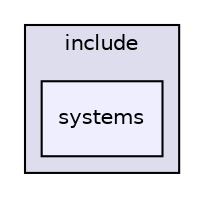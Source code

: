 digraph "/home/lwz/libmesh/include/systems" {
  compound=true
  node [ fontsize="10", fontname="Helvetica"];
  edge [ labelfontsize="10", labelfontname="Helvetica"];
  subgraph clusterdir_e7fee3c13989f8a9ad582fb61a959d2f {
    graph [ bgcolor="#ddddee", pencolor="black", label="include" fontname="Helvetica", fontsize="10", URL="dir_e7fee3c13989f8a9ad582fb61a959d2f.html"]
  dir_db5ab631c76ff4a7c063bc29cb45bd0f [shape=box, label="systems", style="filled", fillcolor="#eeeeff", pencolor="black", URL="dir_db5ab631c76ff4a7c063bc29cb45bd0f.html"];
  }
}
